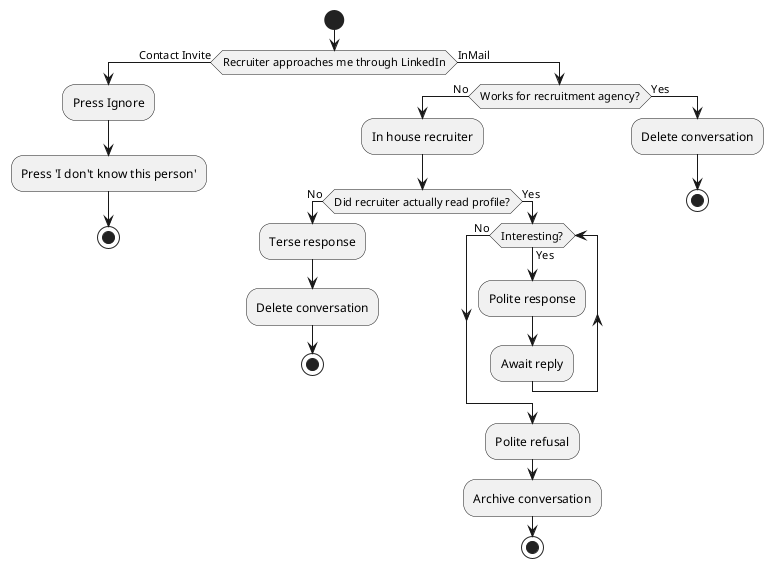 @startuml

start

if (Recruiter approaches me through LinkedIn) then (Contact Invite)
    :Press Ignore;
    :Press 'I don't know this person';
    stop
else (InMail)
    if (Works for recruitment agency?) then (No)
      :In house recruiter;
      if (Did recruiter actually read profile?) then (No)
        :Terse response;
        :Delete conversation;
        stop;
      else (Yes)
        while (Interesting?) is (Yes)
        :Polite response;
        :Await reply;
        endwhile (No)
        :Polite refusal;
        :Archive conversation;
        stop
      endif
    else (Yes)
      :Delete conversation;
      stop
    endif
endif

@enduml